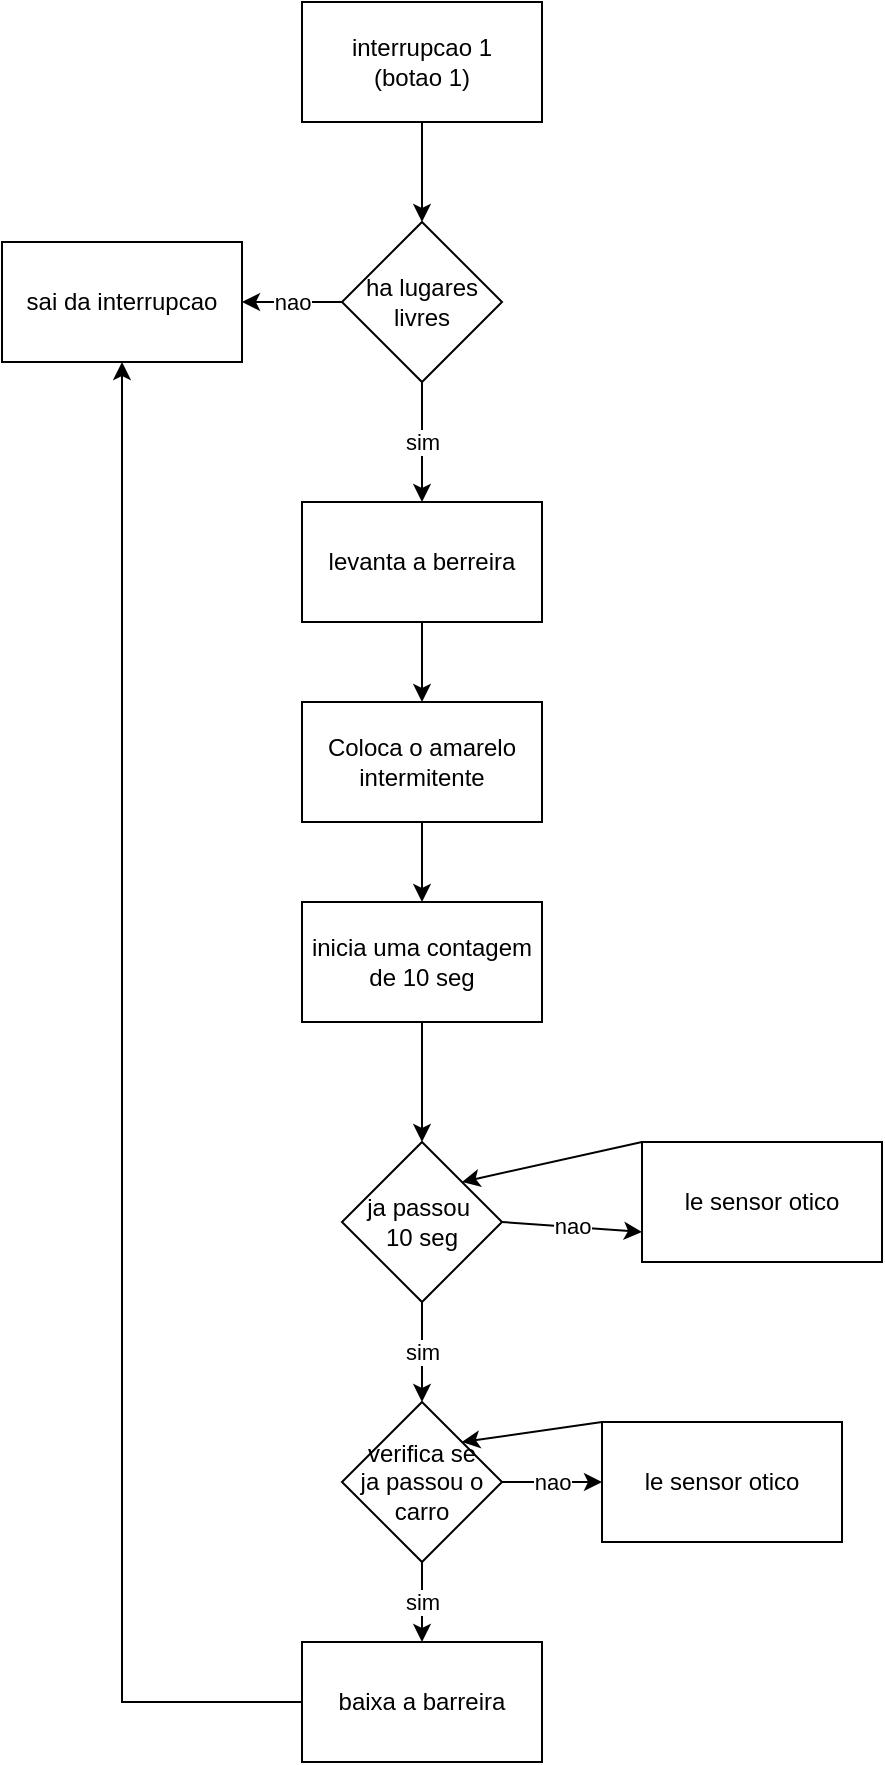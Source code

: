 <mxfile version="27.0.2">
  <diagram name="Page-1" id="7xuMo99j3tiSp2berXZw">
    <mxGraphModel dx="868" dy="473" grid="1" gridSize="10" guides="1" tooltips="1" connect="1" arrows="1" fold="1" page="1" pageScale="1" pageWidth="850" pageHeight="1100" math="0" shadow="0">
      <root>
        <mxCell id="0" />
        <mxCell id="1" parent="0" />
        <mxCell id="jGDyhJeg7fRq9QwnbCsr-16" value="interrupcao 1&lt;div&gt;(botao&amp;nbsp;&lt;span style=&quot;background-color: transparent; color: light-dark(rgb(0, 0, 0), rgb(255, 255, 255));&quot;&gt;1)&lt;/span&gt;&lt;/div&gt;" style="rounded=0;whiteSpace=wrap;html=1;" vertex="1" parent="1">
          <mxGeometry x="270" y="140" width="120" height="60" as="geometry" />
        </mxCell>
        <mxCell id="jGDyhJeg7fRq9QwnbCsr-18" value="ha lugares livres" style="rhombus;whiteSpace=wrap;html=1;" vertex="1" parent="1">
          <mxGeometry x="290" y="250" width="80" height="80" as="geometry" />
        </mxCell>
        <mxCell id="jGDyhJeg7fRq9QwnbCsr-19" value="sai da interrupcao" style="rounded=0;whiteSpace=wrap;html=1;" vertex="1" parent="1">
          <mxGeometry x="120" y="260" width="120" height="60" as="geometry" />
        </mxCell>
        <mxCell id="jGDyhJeg7fRq9QwnbCsr-20" value="nao" style="endArrow=classic;html=1;rounded=0;" edge="1" parent="1">
          <mxGeometry width="50" height="50" relative="1" as="geometry">
            <mxPoint x="290" y="290" as="sourcePoint" />
            <mxPoint x="240" y="290" as="targetPoint" />
            <Array as="points" />
          </mxGeometry>
        </mxCell>
        <mxCell id="jGDyhJeg7fRq9QwnbCsr-21" value="" style="endArrow=classic;html=1;rounded=0;exitX=0.5;exitY=1;exitDx=0;exitDy=0;entryX=0.5;entryY=0;entryDx=0;entryDy=0;" edge="1" parent="1" source="jGDyhJeg7fRq9QwnbCsr-16" target="jGDyhJeg7fRq9QwnbCsr-18">
          <mxGeometry width="50" height="50" relative="1" as="geometry">
            <mxPoint x="360" y="340" as="sourcePoint" />
            <mxPoint x="410" y="290" as="targetPoint" />
          </mxGeometry>
        </mxCell>
        <mxCell id="jGDyhJeg7fRq9QwnbCsr-22" value="levanta a berreira" style="rounded=0;whiteSpace=wrap;html=1;" vertex="1" parent="1">
          <mxGeometry x="270" y="390" width="120" height="60" as="geometry" />
        </mxCell>
        <mxCell id="jGDyhJeg7fRq9QwnbCsr-23" value="sim" style="endArrow=classic;html=1;rounded=0;exitX=0.5;exitY=1;exitDx=0;exitDy=0;entryX=0.5;entryY=0;entryDx=0;entryDy=0;" edge="1" parent="1" source="jGDyhJeg7fRq9QwnbCsr-18" target="jGDyhJeg7fRq9QwnbCsr-22">
          <mxGeometry width="50" height="50" relative="1" as="geometry">
            <mxPoint x="360" y="340" as="sourcePoint" />
            <mxPoint x="410" y="290" as="targetPoint" />
          </mxGeometry>
        </mxCell>
        <mxCell id="jGDyhJeg7fRq9QwnbCsr-24" value="" style="endArrow=classic;html=1;rounded=0;exitX=0.5;exitY=1;exitDx=0;exitDy=0;" edge="1" parent="1" source="jGDyhJeg7fRq9QwnbCsr-22" target="jGDyhJeg7fRq9QwnbCsr-25">
          <mxGeometry width="50" height="50" relative="1" as="geometry">
            <mxPoint x="360" y="500" as="sourcePoint" />
            <mxPoint x="330" y="500" as="targetPoint" />
          </mxGeometry>
        </mxCell>
        <mxCell id="jGDyhJeg7fRq9QwnbCsr-25" value="Coloca o amarelo intermitente" style="rounded=0;whiteSpace=wrap;html=1;" vertex="1" parent="1">
          <mxGeometry x="270" y="490" width="120" height="60" as="geometry" />
        </mxCell>
        <mxCell id="jGDyhJeg7fRq9QwnbCsr-26" value="inicia uma contagem de 10 seg" style="rounded=0;whiteSpace=wrap;html=1;" vertex="1" parent="1">
          <mxGeometry x="270" y="590" width="120" height="60" as="geometry" />
        </mxCell>
        <mxCell id="jGDyhJeg7fRq9QwnbCsr-27" value="" style="endArrow=classic;html=1;rounded=0;exitX=0.5;exitY=1;exitDx=0;exitDy=0;entryX=0.5;entryY=0;entryDx=0;entryDy=0;" edge="1" parent="1" source="jGDyhJeg7fRq9QwnbCsr-25" target="jGDyhJeg7fRq9QwnbCsr-26">
          <mxGeometry width="50" height="50" relative="1" as="geometry">
            <mxPoint x="360" y="500" as="sourcePoint" />
            <mxPoint x="410" y="450" as="targetPoint" />
          </mxGeometry>
        </mxCell>
        <mxCell id="jGDyhJeg7fRq9QwnbCsr-28" value="ja passou&amp;nbsp;&lt;div&gt;10 seg&lt;/div&gt;" style="rhombus;whiteSpace=wrap;html=1;" vertex="1" parent="1">
          <mxGeometry x="290" y="710" width="80" height="80" as="geometry" />
        </mxCell>
        <mxCell id="jGDyhJeg7fRq9QwnbCsr-29" value="" style="endArrow=classic;html=1;rounded=0;exitX=0.5;exitY=1;exitDx=0;exitDy=0;entryX=0.5;entryY=0;entryDx=0;entryDy=0;" edge="1" parent="1" source="jGDyhJeg7fRq9QwnbCsr-26" target="jGDyhJeg7fRq9QwnbCsr-28">
          <mxGeometry width="50" height="50" relative="1" as="geometry">
            <mxPoint x="360" y="660" as="sourcePoint" />
            <mxPoint x="410" y="610" as="targetPoint" />
          </mxGeometry>
        </mxCell>
        <mxCell id="jGDyhJeg7fRq9QwnbCsr-31" value="le sensor otico" style="rounded=0;whiteSpace=wrap;html=1;" vertex="1" parent="1">
          <mxGeometry x="440" y="710" width="120" height="60" as="geometry" />
        </mxCell>
        <mxCell id="jGDyhJeg7fRq9QwnbCsr-32" value="nao" style="endArrow=classic;html=1;rounded=0;exitX=1;exitY=0.5;exitDx=0;exitDy=0;entryX=0;entryY=0.75;entryDx=0;entryDy=0;" edge="1" parent="1" source="jGDyhJeg7fRq9QwnbCsr-28" target="jGDyhJeg7fRq9QwnbCsr-31">
          <mxGeometry width="50" height="50" relative="1" as="geometry">
            <mxPoint x="360" y="710" as="sourcePoint" />
            <mxPoint x="410" y="660" as="targetPoint" />
          </mxGeometry>
        </mxCell>
        <mxCell id="jGDyhJeg7fRq9QwnbCsr-33" value="" style="endArrow=classic;html=1;rounded=0;exitX=0;exitY=0;exitDx=0;exitDy=0;entryX=1;entryY=0;entryDx=0;entryDy=0;" edge="1" parent="1" source="jGDyhJeg7fRq9QwnbCsr-31" target="jGDyhJeg7fRq9QwnbCsr-28">
          <mxGeometry width="50" height="50" relative="1" as="geometry">
            <mxPoint x="360" y="740" as="sourcePoint" />
            <mxPoint x="410" y="690" as="targetPoint" />
          </mxGeometry>
        </mxCell>
        <mxCell id="jGDyhJeg7fRq9QwnbCsr-34" value="verifica se&lt;div&gt;ja passou o carro&lt;/div&gt;" style="rhombus;whiteSpace=wrap;html=1;" vertex="1" parent="1">
          <mxGeometry x="290" y="840" width="80" height="80" as="geometry" />
        </mxCell>
        <mxCell id="jGDyhJeg7fRq9QwnbCsr-35" value="sim" style="endArrow=classic;html=1;rounded=0;exitX=0.5;exitY=1;exitDx=0;exitDy=0;entryX=0.5;entryY=0;entryDx=0;entryDy=0;" edge="1" parent="1" source="jGDyhJeg7fRq9QwnbCsr-28" target="jGDyhJeg7fRq9QwnbCsr-34">
          <mxGeometry width="50" height="50" relative="1" as="geometry">
            <mxPoint x="360" y="740" as="sourcePoint" />
            <mxPoint x="410" y="690" as="targetPoint" />
          </mxGeometry>
        </mxCell>
        <mxCell id="jGDyhJeg7fRq9QwnbCsr-37" value="le sensor otico" style="rounded=0;whiteSpace=wrap;html=1;" vertex="1" parent="1">
          <mxGeometry x="420" y="850" width="120" height="60" as="geometry" />
        </mxCell>
        <mxCell id="jGDyhJeg7fRq9QwnbCsr-38" value="nao" style="endArrow=classic;html=1;rounded=0;exitX=1;exitY=0.5;exitDx=0;exitDy=0;entryX=0;entryY=0.5;entryDx=0;entryDy=0;" edge="1" parent="1" source="jGDyhJeg7fRq9QwnbCsr-34" target="jGDyhJeg7fRq9QwnbCsr-37">
          <mxGeometry width="50" height="50" relative="1" as="geometry">
            <mxPoint x="380" y="760" as="sourcePoint" />
            <mxPoint x="450" y="765" as="targetPoint" />
          </mxGeometry>
        </mxCell>
        <mxCell id="jGDyhJeg7fRq9QwnbCsr-39" value="" style="endArrow=classic;html=1;rounded=0;entryX=1;entryY=0;entryDx=0;entryDy=0;" edge="1" parent="1" target="jGDyhJeg7fRq9QwnbCsr-34">
          <mxGeometry width="50" height="50" relative="1" as="geometry">
            <mxPoint x="420" y="850" as="sourcePoint" />
            <mxPoint x="470" y="800" as="targetPoint" />
          </mxGeometry>
        </mxCell>
        <mxCell id="jGDyhJeg7fRq9QwnbCsr-40" value="sim" style="endArrow=classic;html=1;rounded=0;exitX=0.5;exitY=1;exitDx=0;exitDy=0;" edge="1" parent="1" source="jGDyhJeg7fRq9QwnbCsr-34">
          <mxGeometry width="50" height="50" relative="1" as="geometry">
            <mxPoint x="370" y="890" as="sourcePoint" />
            <mxPoint x="330" y="960" as="targetPoint" />
          </mxGeometry>
        </mxCell>
        <mxCell id="jGDyhJeg7fRq9QwnbCsr-41" value="baixa a barreira" style="rounded=0;whiteSpace=wrap;html=1;" vertex="1" parent="1">
          <mxGeometry x="270" y="960" width="120" height="60" as="geometry" />
        </mxCell>
        <mxCell id="jGDyhJeg7fRq9QwnbCsr-42" value="" style="endArrow=classic;html=1;rounded=0;exitX=0;exitY=0.5;exitDx=0;exitDy=0;entryX=0.5;entryY=1;entryDx=0;entryDy=0;" edge="1" parent="1" source="jGDyhJeg7fRq9QwnbCsr-41" target="jGDyhJeg7fRq9QwnbCsr-19">
          <mxGeometry width="50" height="50" relative="1" as="geometry">
            <mxPoint x="370" y="880" as="sourcePoint" />
            <mxPoint x="420" y="830" as="targetPoint" />
            <Array as="points">
              <mxPoint x="180" y="990" />
            </Array>
          </mxGeometry>
        </mxCell>
      </root>
    </mxGraphModel>
  </diagram>
</mxfile>
